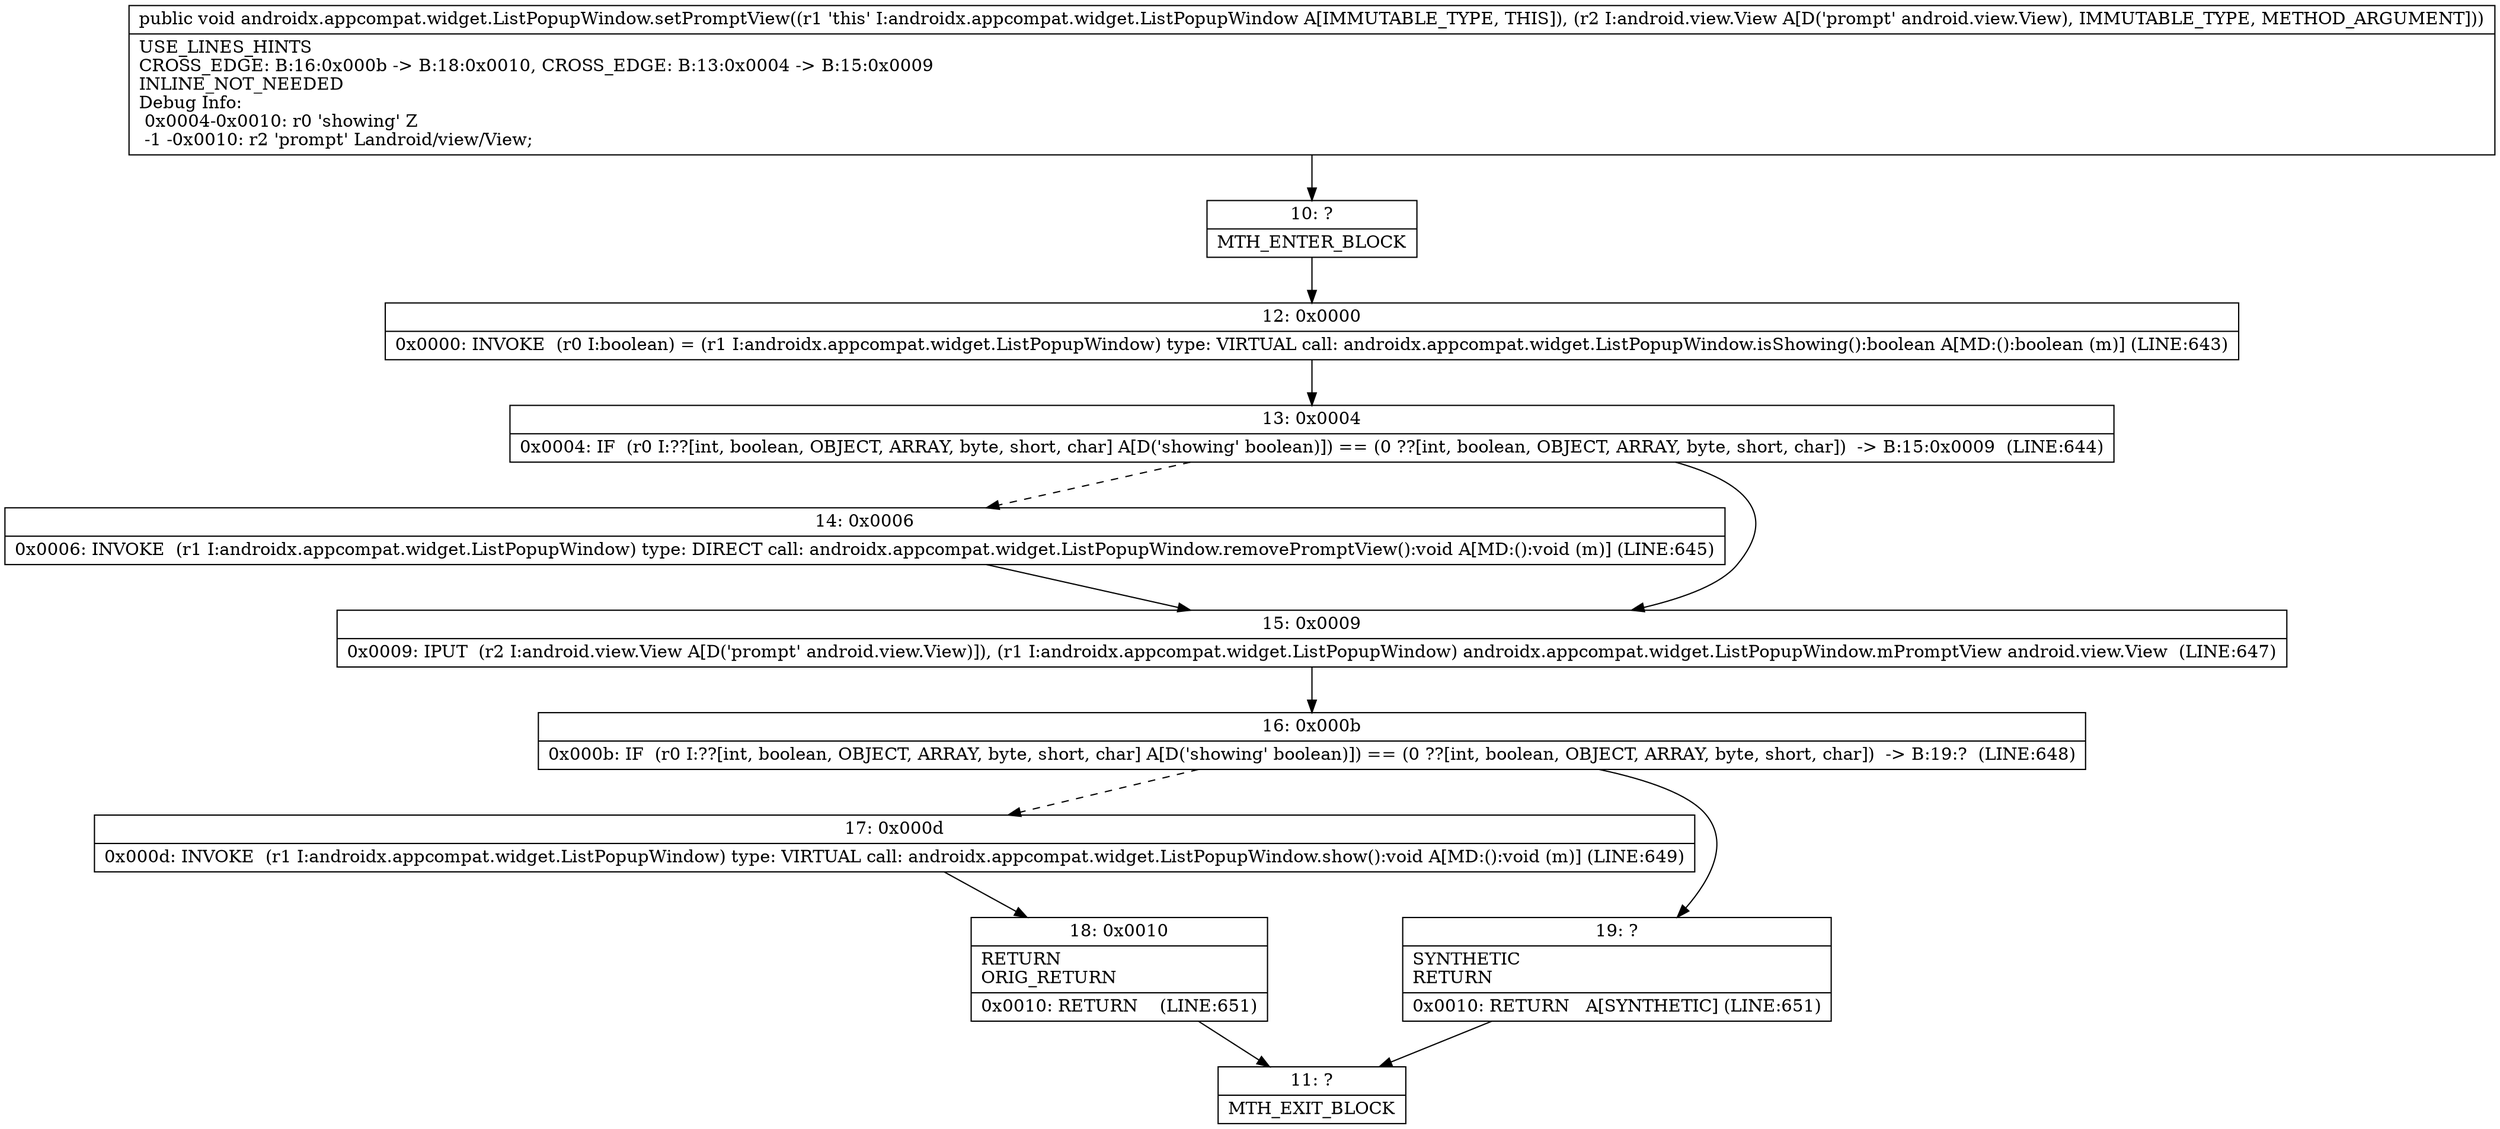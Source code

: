 digraph "CFG forandroidx.appcompat.widget.ListPopupWindow.setPromptView(Landroid\/view\/View;)V" {
Node_10 [shape=record,label="{10\:\ ?|MTH_ENTER_BLOCK\l}"];
Node_12 [shape=record,label="{12\:\ 0x0000|0x0000: INVOKE  (r0 I:boolean) = (r1 I:androidx.appcompat.widget.ListPopupWindow) type: VIRTUAL call: androidx.appcompat.widget.ListPopupWindow.isShowing():boolean A[MD:():boolean (m)] (LINE:643)\l}"];
Node_13 [shape=record,label="{13\:\ 0x0004|0x0004: IF  (r0 I:??[int, boolean, OBJECT, ARRAY, byte, short, char] A[D('showing' boolean)]) == (0 ??[int, boolean, OBJECT, ARRAY, byte, short, char])  \-\> B:15:0x0009  (LINE:644)\l}"];
Node_14 [shape=record,label="{14\:\ 0x0006|0x0006: INVOKE  (r1 I:androidx.appcompat.widget.ListPopupWindow) type: DIRECT call: androidx.appcompat.widget.ListPopupWindow.removePromptView():void A[MD:():void (m)] (LINE:645)\l}"];
Node_15 [shape=record,label="{15\:\ 0x0009|0x0009: IPUT  (r2 I:android.view.View A[D('prompt' android.view.View)]), (r1 I:androidx.appcompat.widget.ListPopupWindow) androidx.appcompat.widget.ListPopupWindow.mPromptView android.view.View  (LINE:647)\l}"];
Node_16 [shape=record,label="{16\:\ 0x000b|0x000b: IF  (r0 I:??[int, boolean, OBJECT, ARRAY, byte, short, char] A[D('showing' boolean)]) == (0 ??[int, boolean, OBJECT, ARRAY, byte, short, char])  \-\> B:19:?  (LINE:648)\l}"];
Node_17 [shape=record,label="{17\:\ 0x000d|0x000d: INVOKE  (r1 I:androidx.appcompat.widget.ListPopupWindow) type: VIRTUAL call: androidx.appcompat.widget.ListPopupWindow.show():void A[MD:():void (m)] (LINE:649)\l}"];
Node_18 [shape=record,label="{18\:\ 0x0010|RETURN\lORIG_RETURN\l|0x0010: RETURN    (LINE:651)\l}"];
Node_11 [shape=record,label="{11\:\ ?|MTH_EXIT_BLOCK\l}"];
Node_19 [shape=record,label="{19\:\ ?|SYNTHETIC\lRETURN\l|0x0010: RETURN   A[SYNTHETIC] (LINE:651)\l}"];
MethodNode[shape=record,label="{public void androidx.appcompat.widget.ListPopupWindow.setPromptView((r1 'this' I:androidx.appcompat.widget.ListPopupWindow A[IMMUTABLE_TYPE, THIS]), (r2 I:android.view.View A[D('prompt' android.view.View), IMMUTABLE_TYPE, METHOD_ARGUMENT]))  | USE_LINES_HINTS\lCROSS_EDGE: B:16:0x000b \-\> B:18:0x0010, CROSS_EDGE: B:13:0x0004 \-\> B:15:0x0009\lINLINE_NOT_NEEDED\lDebug Info:\l  0x0004\-0x0010: r0 'showing' Z\l  \-1 \-0x0010: r2 'prompt' Landroid\/view\/View;\l}"];
MethodNode -> Node_10;Node_10 -> Node_12;
Node_12 -> Node_13;
Node_13 -> Node_14[style=dashed];
Node_13 -> Node_15;
Node_14 -> Node_15;
Node_15 -> Node_16;
Node_16 -> Node_17[style=dashed];
Node_16 -> Node_19;
Node_17 -> Node_18;
Node_18 -> Node_11;
Node_19 -> Node_11;
}

